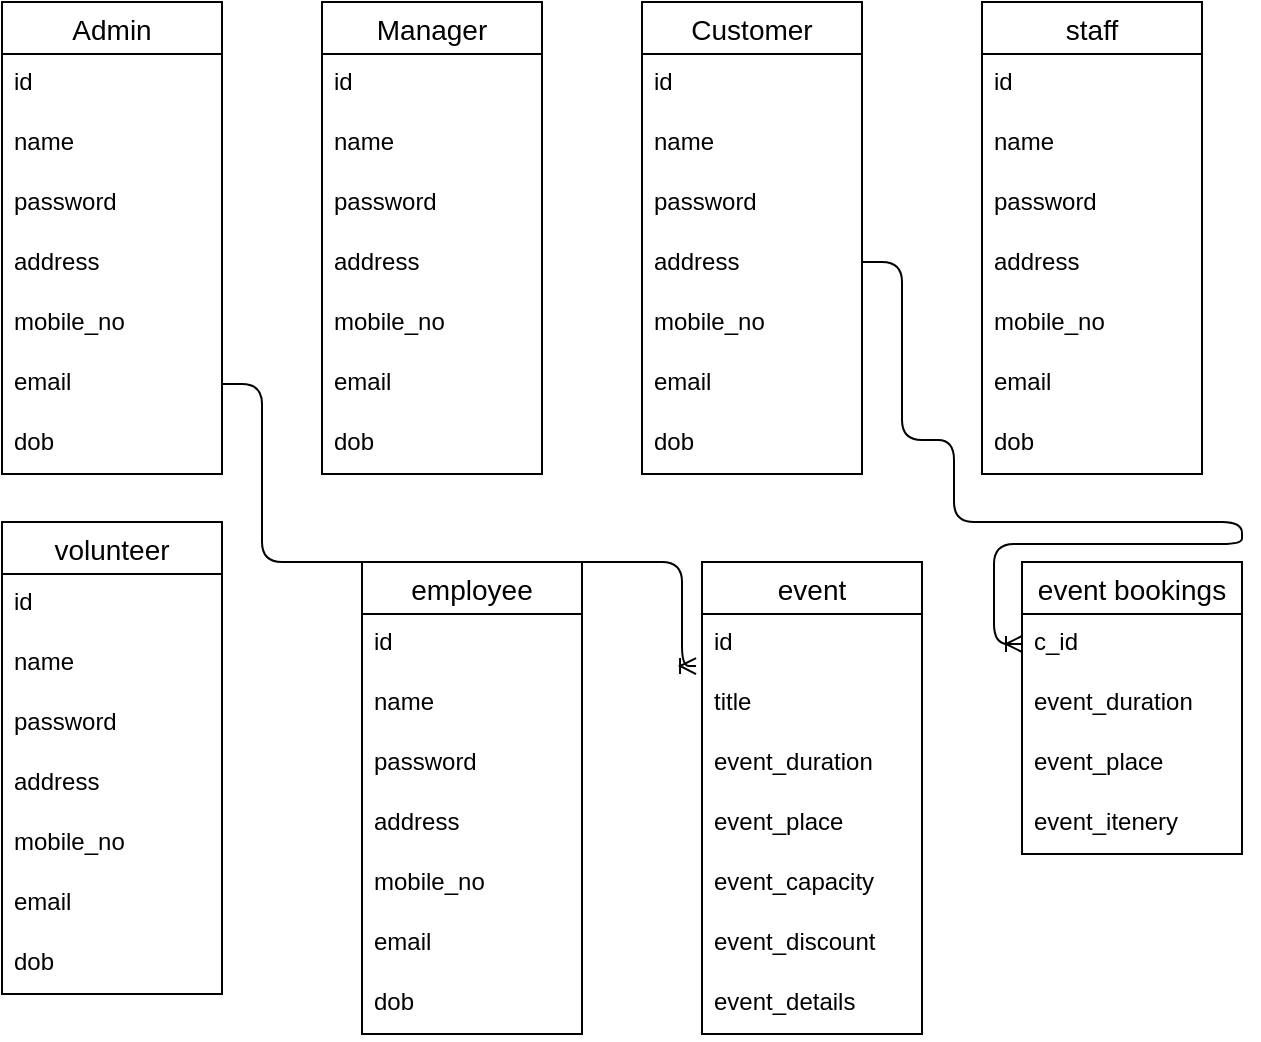 <mxfile version="14.6.0" type="github">
  <diagram id="kwbziUqv7efPVH0OtAez" name="Page-1">
    <mxGraphModel dx="868" dy="482" grid="1" gridSize="10" guides="1" tooltips="1" connect="1" arrows="1" fold="1" page="1" pageScale="1" pageWidth="850" pageHeight="1100" math="0" shadow="0">
      <root>
        <mxCell id="0" />
        <mxCell id="1" parent="0" />
        <mxCell id="MUa_HNoX7yu-5g6jO3wg-1" value="Admin" style="swimlane;fontStyle=0;childLayout=stackLayout;horizontal=1;startSize=26;horizontalStack=0;resizeParent=1;resizeParentMax=0;resizeLast=0;collapsible=1;marginBottom=0;align=center;fontSize=14;" parent="1" vertex="1">
          <mxGeometry x="80" y="80" width="110" height="236" as="geometry" />
        </mxCell>
        <mxCell id="MUa_HNoX7yu-5g6jO3wg-2" value="id" style="text;strokeColor=none;fillColor=none;spacingLeft=4;spacingRight=4;overflow=hidden;rotatable=0;points=[[0,0.5],[1,0.5]];portConstraint=eastwest;fontSize=12;" parent="MUa_HNoX7yu-5g6jO3wg-1" vertex="1">
          <mxGeometry y="26" width="110" height="30" as="geometry" />
        </mxCell>
        <mxCell id="MUa_HNoX7yu-5g6jO3wg-3" value="name" style="text;strokeColor=none;fillColor=none;spacingLeft=4;spacingRight=4;overflow=hidden;rotatable=0;points=[[0,0.5],[1,0.5]];portConstraint=eastwest;fontSize=12;" parent="MUa_HNoX7yu-5g6jO3wg-1" vertex="1">
          <mxGeometry y="56" width="110" height="30" as="geometry" />
        </mxCell>
        <mxCell id="MUa_HNoX7yu-5g6jO3wg-4" value="password" style="text;strokeColor=none;fillColor=none;spacingLeft=4;spacingRight=4;overflow=hidden;rotatable=0;points=[[0,0.5],[1,0.5]];portConstraint=eastwest;fontSize=12;" parent="MUa_HNoX7yu-5g6jO3wg-1" vertex="1">
          <mxGeometry y="86" width="110" height="30" as="geometry" />
        </mxCell>
        <mxCell id="MUa_HNoX7yu-5g6jO3wg-5" value="address" style="text;strokeColor=none;fillColor=none;spacingLeft=4;spacingRight=4;overflow=hidden;rotatable=0;points=[[0,0.5],[1,0.5]];portConstraint=eastwest;fontSize=12;" parent="MUa_HNoX7yu-5g6jO3wg-1" vertex="1">
          <mxGeometry y="116" width="110" height="30" as="geometry" />
        </mxCell>
        <mxCell id="MUa_HNoX7yu-5g6jO3wg-6" value="mobile_no" style="text;strokeColor=none;fillColor=none;spacingLeft=4;spacingRight=4;overflow=hidden;rotatable=0;points=[[0,0.5],[1,0.5]];portConstraint=eastwest;fontSize=12;" parent="MUa_HNoX7yu-5g6jO3wg-1" vertex="1">
          <mxGeometry y="146" width="110" height="30" as="geometry" />
        </mxCell>
        <mxCell id="MUa_HNoX7yu-5g6jO3wg-7" value="email" style="text;strokeColor=none;fillColor=none;spacingLeft=4;spacingRight=4;overflow=hidden;rotatable=0;points=[[0,0.5],[1,0.5]];portConstraint=eastwest;fontSize=12;" parent="MUa_HNoX7yu-5g6jO3wg-1" vertex="1">
          <mxGeometry y="176" width="110" height="30" as="geometry" />
        </mxCell>
        <mxCell id="MUa_HNoX7yu-5g6jO3wg-8" value="dob" style="text;strokeColor=none;fillColor=none;spacingLeft=4;spacingRight=4;overflow=hidden;rotatable=0;points=[[0,0.5],[1,0.5]];portConstraint=eastwest;fontSize=12;" parent="MUa_HNoX7yu-5g6jO3wg-1" vertex="1">
          <mxGeometry y="206" width="110" height="30" as="geometry" />
        </mxCell>
        <mxCell id="VqJevV1jIJvRDieYaU5m-1" value="Manager" style="swimlane;fontStyle=0;childLayout=stackLayout;horizontal=1;startSize=26;horizontalStack=0;resizeParent=1;resizeParentMax=0;resizeLast=0;collapsible=1;marginBottom=0;align=center;fontSize=14;" vertex="1" parent="1">
          <mxGeometry x="240" y="80" width="110" height="236" as="geometry" />
        </mxCell>
        <mxCell id="VqJevV1jIJvRDieYaU5m-2" value="id" style="text;strokeColor=none;fillColor=none;spacingLeft=4;spacingRight=4;overflow=hidden;rotatable=0;points=[[0,0.5],[1,0.5]];portConstraint=eastwest;fontSize=12;" vertex="1" parent="VqJevV1jIJvRDieYaU5m-1">
          <mxGeometry y="26" width="110" height="30" as="geometry" />
        </mxCell>
        <mxCell id="VqJevV1jIJvRDieYaU5m-3" value="name" style="text;strokeColor=none;fillColor=none;spacingLeft=4;spacingRight=4;overflow=hidden;rotatable=0;points=[[0,0.5],[1,0.5]];portConstraint=eastwest;fontSize=12;" vertex="1" parent="VqJevV1jIJvRDieYaU5m-1">
          <mxGeometry y="56" width="110" height="30" as="geometry" />
        </mxCell>
        <mxCell id="VqJevV1jIJvRDieYaU5m-4" value="password" style="text;strokeColor=none;fillColor=none;spacingLeft=4;spacingRight=4;overflow=hidden;rotatable=0;points=[[0,0.5],[1,0.5]];portConstraint=eastwest;fontSize=12;" vertex="1" parent="VqJevV1jIJvRDieYaU5m-1">
          <mxGeometry y="86" width="110" height="30" as="geometry" />
        </mxCell>
        <mxCell id="VqJevV1jIJvRDieYaU5m-5" value="address" style="text;strokeColor=none;fillColor=none;spacingLeft=4;spacingRight=4;overflow=hidden;rotatable=0;points=[[0,0.5],[1,0.5]];portConstraint=eastwest;fontSize=12;" vertex="1" parent="VqJevV1jIJvRDieYaU5m-1">
          <mxGeometry y="116" width="110" height="30" as="geometry" />
        </mxCell>
        <mxCell id="VqJevV1jIJvRDieYaU5m-6" value="mobile_no" style="text;strokeColor=none;fillColor=none;spacingLeft=4;spacingRight=4;overflow=hidden;rotatable=0;points=[[0,0.5],[1,0.5]];portConstraint=eastwest;fontSize=12;" vertex="1" parent="VqJevV1jIJvRDieYaU5m-1">
          <mxGeometry y="146" width="110" height="30" as="geometry" />
        </mxCell>
        <mxCell id="VqJevV1jIJvRDieYaU5m-7" value="email" style="text;strokeColor=none;fillColor=none;spacingLeft=4;spacingRight=4;overflow=hidden;rotatable=0;points=[[0,0.5],[1,0.5]];portConstraint=eastwest;fontSize=12;" vertex="1" parent="VqJevV1jIJvRDieYaU5m-1">
          <mxGeometry y="176" width="110" height="30" as="geometry" />
        </mxCell>
        <mxCell id="VqJevV1jIJvRDieYaU5m-8" value="dob" style="text;strokeColor=none;fillColor=none;spacingLeft=4;spacingRight=4;overflow=hidden;rotatable=0;points=[[0,0.5],[1,0.5]];portConstraint=eastwest;fontSize=12;" vertex="1" parent="VqJevV1jIJvRDieYaU5m-1">
          <mxGeometry y="206" width="110" height="30" as="geometry" />
        </mxCell>
        <mxCell id="VqJevV1jIJvRDieYaU5m-9" value="Customer" style="swimlane;fontStyle=0;childLayout=stackLayout;horizontal=1;startSize=26;horizontalStack=0;resizeParent=1;resizeParentMax=0;resizeLast=0;collapsible=1;marginBottom=0;align=center;fontSize=14;" vertex="1" parent="1">
          <mxGeometry x="400" y="80" width="110" height="236" as="geometry" />
        </mxCell>
        <mxCell id="VqJevV1jIJvRDieYaU5m-10" value="id" style="text;strokeColor=none;fillColor=none;spacingLeft=4;spacingRight=4;overflow=hidden;rotatable=0;points=[[0,0.5],[1,0.5]];portConstraint=eastwest;fontSize=12;" vertex="1" parent="VqJevV1jIJvRDieYaU5m-9">
          <mxGeometry y="26" width="110" height="30" as="geometry" />
        </mxCell>
        <mxCell id="VqJevV1jIJvRDieYaU5m-11" value="name" style="text;strokeColor=none;fillColor=none;spacingLeft=4;spacingRight=4;overflow=hidden;rotatable=0;points=[[0,0.5],[1,0.5]];portConstraint=eastwest;fontSize=12;" vertex="1" parent="VqJevV1jIJvRDieYaU5m-9">
          <mxGeometry y="56" width="110" height="30" as="geometry" />
        </mxCell>
        <mxCell id="VqJevV1jIJvRDieYaU5m-12" value="password" style="text;strokeColor=none;fillColor=none;spacingLeft=4;spacingRight=4;overflow=hidden;rotatable=0;points=[[0,0.5],[1,0.5]];portConstraint=eastwest;fontSize=12;" vertex="1" parent="VqJevV1jIJvRDieYaU5m-9">
          <mxGeometry y="86" width="110" height="30" as="geometry" />
        </mxCell>
        <mxCell id="VqJevV1jIJvRDieYaU5m-13" value="address" style="text;strokeColor=none;fillColor=none;spacingLeft=4;spacingRight=4;overflow=hidden;rotatable=0;points=[[0,0.5],[1,0.5]];portConstraint=eastwest;fontSize=12;" vertex="1" parent="VqJevV1jIJvRDieYaU5m-9">
          <mxGeometry y="116" width="110" height="30" as="geometry" />
        </mxCell>
        <mxCell id="VqJevV1jIJvRDieYaU5m-14" value="mobile_no" style="text;strokeColor=none;fillColor=none;spacingLeft=4;spacingRight=4;overflow=hidden;rotatable=0;points=[[0,0.5],[1,0.5]];portConstraint=eastwest;fontSize=12;" vertex="1" parent="VqJevV1jIJvRDieYaU5m-9">
          <mxGeometry y="146" width="110" height="30" as="geometry" />
        </mxCell>
        <mxCell id="VqJevV1jIJvRDieYaU5m-15" value="email" style="text;strokeColor=none;fillColor=none;spacingLeft=4;spacingRight=4;overflow=hidden;rotatable=0;points=[[0,0.5],[1,0.5]];portConstraint=eastwest;fontSize=12;" vertex="1" parent="VqJevV1jIJvRDieYaU5m-9">
          <mxGeometry y="176" width="110" height="30" as="geometry" />
        </mxCell>
        <mxCell id="VqJevV1jIJvRDieYaU5m-16" value="dob" style="text;strokeColor=none;fillColor=none;spacingLeft=4;spacingRight=4;overflow=hidden;rotatable=0;points=[[0,0.5],[1,0.5]];portConstraint=eastwest;fontSize=12;" vertex="1" parent="VqJevV1jIJvRDieYaU5m-9">
          <mxGeometry y="206" width="110" height="30" as="geometry" />
        </mxCell>
        <mxCell id="VqJevV1jIJvRDieYaU5m-17" value="staff" style="swimlane;fontStyle=0;childLayout=stackLayout;horizontal=1;startSize=26;horizontalStack=0;resizeParent=1;resizeParentMax=0;resizeLast=0;collapsible=1;marginBottom=0;align=center;fontSize=14;" vertex="1" parent="1">
          <mxGeometry x="570" y="80" width="110" height="236" as="geometry" />
        </mxCell>
        <mxCell id="VqJevV1jIJvRDieYaU5m-18" value="id" style="text;strokeColor=none;fillColor=none;spacingLeft=4;spacingRight=4;overflow=hidden;rotatable=0;points=[[0,0.5],[1,0.5]];portConstraint=eastwest;fontSize=12;" vertex="1" parent="VqJevV1jIJvRDieYaU5m-17">
          <mxGeometry y="26" width="110" height="30" as="geometry" />
        </mxCell>
        <mxCell id="VqJevV1jIJvRDieYaU5m-19" value="name" style="text;strokeColor=none;fillColor=none;spacingLeft=4;spacingRight=4;overflow=hidden;rotatable=0;points=[[0,0.5],[1,0.5]];portConstraint=eastwest;fontSize=12;" vertex="1" parent="VqJevV1jIJvRDieYaU5m-17">
          <mxGeometry y="56" width="110" height="30" as="geometry" />
        </mxCell>
        <mxCell id="VqJevV1jIJvRDieYaU5m-20" value="password" style="text;strokeColor=none;fillColor=none;spacingLeft=4;spacingRight=4;overflow=hidden;rotatable=0;points=[[0,0.5],[1,0.5]];portConstraint=eastwest;fontSize=12;" vertex="1" parent="VqJevV1jIJvRDieYaU5m-17">
          <mxGeometry y="86" width="110" height="30" as="geometry" />
        </mxCell>
        <mxCell id="VqJevV1jIJvRDieYaU5m-21" value="address" style="text;strokeColor=none;fillColor=none;spacingLeft=4;spacingRight=4;overflow=hidden;rotatable=0;points=[[0,0.5],[1,0.5]];portConstraint=eastwest;fontSize=12;" vertex="1" parent="VqJevV1jIJvRDieYaU5m-17">
          <mxGeometry y="116" width="110" height="30" as="geometry" />
        </mxCell>
        <mxCell id="VqJevV1jIJvRDieYaU5m-22" value="mobile_no" style="text;strokeColor=none;fillColor=none;spacingLeft=4;spacingRight=4;overflow=hidden;rotatable=0;points=[[0,0.5],[1,0.5]];portConstraint=eastwest;fontSize=12;" vertex="1" parent="VqJevV1jIJvRDieYaU5m-17">
          <mxGeometry y="146" width="110" height="30" as="geometry" />
        </mxCell>
        <mxCell id="VqJevV1jIJvRDieYaU5m-23" value="email" style="text;strokeColor=none;fillColor=none;spacingLeft=4;spacingRight=4;overflow=hidden;rotatable=0;points=[[0,0.5],[1,0.5]];portConstraint=eastwest;fontSize=12;" vertex="1" parent="VqJevV1jIJvRDieYaU5m-17">
          <mxGeometry y="176" width="110" height="30" as="geometry" />
        </mxCell>
        <mxCell id="VqJevV1jIJvRDieYaU5m-24" value="dob" style="text;strokeColor=none;fillColor=none;spacingLeft=4;spacingRight=4;overflow=hidden;rotatable=0;points=[[0,0.5],[1,0.5]];portConstraint=eastwest;fontSize=12;" vertex="1" parent="VqJevV1jIJvRDieYaU5m-17">
          <mxGeometry y="206" width="110" height="30" as="geometry" />
        </mxCell>
        <mxCell id="VqJevV1jIJvRDieYaU5m-25" value="volunteer" style="swimlane;fontStyle=0;childLayout=stackLayout;horizontal=1;startSize=26;horizontalStack=0;resizeParent=1;resizeParentMax=0;resizeLast=0;collapsible=1;marginBottom=0;align=center;fontSize=14;" vertex="1" parent="1">
          <mxGeometry x="80" y="340" width="110" height="236" as="geometry" />
        </mxCell>
        <mxCell id="VqJevV1jIJvRDieYaU5m-26" value="id" style="text;strokeColor=none;fillColor=none;spacingLeft=4;spacingRight=4;overflow=hidden;rotatable=0;points=[[0,0.5],[1,0.5]];portConstraint=eastwest;fontSize=12;" vertex="1" parent="VqJevV1jIJvRDieYaU5m-25">
          <mxGeometry y="26" width="110" height="30" as="geometry" />
        </mxCell>
        <mxCell id="VqJevV1jIJvRDieYaU5m-27" value="name" style="text;strokeColor=none;fillColor=none;spacingLeft=4;spacingRight=4;overflow=hidden;rotatable=0;points=[[0,0.5],[1,0.5]];portConstraint=eastwest;fontSize=12;" vertex="1" parent="VqJevV1jIJvRDieYaU5m-25">
          <mxGeometry y="56" width="110" height="30" as="geometry" />
        </mxCell>
        <mxCell id="VqJevV1jIJvRDieYaU5m-28" value="password" style="text;strokeColor=none;fillColor=none;spacingLeft=4;spacingRight=4;overflow=hidden;rotatable=0;points=[[0,0.5],[1,0.5]];portConstraint=eastwest;fontSize=12;" vertex="1" parent="VqJevV1jIJvRDieYaU5m-25">
          <mxGeometry y="86" width="110" height="30" as="geometry" />
        </mxCell>
        <mxCell id="VqJevV1jIJvRDieYaU5m-29" value="address" style="text;strokeColor=none;fillColor=none;spacingLeft=4;spacingRight=4;overflow=hidden;rotatable=0;points=[[0,0.5],[1,0.5]];portConstraint=eastwest;fontSize=12;" vertex="1" parent="VqJevV1jIJvRDieYaU5m-25">
          <mxGeometry y="116" width="110" height="30" as="geometry" />
        </mxCell>
        <mxCell id="VqJevV1jIJvRDieYaU5m-30" value="mobile_no" style="text;strokeColor=none;fillColor=none;spacingLeft=4;spacingRight=4;overflow=hidden;rotatable=0;points=[[0,0.5],[1,0.5]];portConstraint=eastwest;fontSize=12;" vertex="1" parent="VqJevV1jIJvRDieYaU5m-25">
          <mxGeometry y="146" width="110" height="30" as="geometry" />
        </mxCell>
        <mxCell id="VqJevV1jIJvRDieYaU5m-31" value="email" style="text;strokeColor=none;fillColor=none;spacingLeft=4;spacingRight=4;overflow=hidden;rotatable=0;points=[[0,0.5],[1,0.5]];portConstraint=eastwest;fontSize=12;" vertex="1" parent="VqJevV1jIJvRDieYaU5m-25">
          <mxGeometry y="176" width="110" height="30" as="geometry" />
        </mxCell>
        <mxCell id="VqJevV1jIJvRDieYaU5m-32" value="dob" style="text;strokeColor=none;fillColor=none;spacingLeft=4;spacingRight=4;overflow=hidden;rotatable=0;points=[[0,0.5],[1,0.5]];portConstraint=eastwest;fontSize=12;" vertex="1" parent="VqJevV1jIJvRDieYaU5m-25">
          <mxGeometry y="206" width="110" height="30" as="geometry" />
        </mxCell>
        <mxCell id="VqJevV1jIJvRDieYaU5m-33" value="employee" style="swimlane;fontStyle=0;childLayout=stackLayout;horizontal=1;startSize=26;horizontalStack=0;resizeParent=1;resizeParentMax=0;resizeLast=0;collapsible=1;marginBottom=0;align=center;fontSize=14;" vertex="1" parent="1">
          <mxGeometry x="260" y="360" width="110" height="236" as="geometry" />
        </mxCell>
        <mxCell id="VqJevV1jIJvRDieYaU5m-34" value="id" style="text;strokeColor=none;fillColor=none;spacingLeft=4;spacingRight=4;overflow=hidden;rotatable=0;points=[[0,0.5],[1,0.5]];portConstraint=eastwest;fontSize=12;" vertex="1" parent="VqJevV1jIJvRDieYaU5m-33">
          <mxGeometry y="26" width="110" height="30" as="geometry" />
        </mxCell>
        <mxCell id="VqJevV1jIJvRDieYaU5m-35" value="name" style="text;strokeColor=none;fillColor=none;spacingLeft=4;spacingRight=4;overflow=hidden;rotatable=0;points=[[0,0.5],[1,0.5]];portConstraint=eastwest;fontSize=12;" vertex="1" parent="VqJevV1jIJvRDieYaU5m-33">
          <mxGeometry y="56" width="110" height="30" as="geometry" />
        </mxCell>
        <mxCell id="VqJevV1jIJvRDieYaU5m-36" value="password" style="text;strokeColor=none;fillColor=none;spacingLeft=4;spacingRight=4;overflow=hidden;rotatable=0;points=[[0,0.5],[1,0.5]];portConstraint=eastwest;fontSize=12;" vertex="1" parent="VqJevV1jIJvRDieYaU5m-33">
          <mxGeometry y="86" width="110" height="30" as="geometry" />
        </mxCell>
        <mxCell id="VqJevV1jIJvRDieYaU5m-37" value="address" style="text;strokeColor=none;fillColor=none;spacingLeft=4;spacingRight=4;overflow=hidden;rotatable=0;points=[[0,0.5],[1,0.5]];portConstraint=eastwest;fontSize=12;" vertex="1" parent="VqJevV1jIJvRDieYaU5m-33">
          <mxGeometry y="116" width="110" height="30" as="geometry" />
        </mxCell>
        <mxCell id="VqJevV1jIJvRDieYaU5m-38" value="mobile_no" style="text;strokeColor=none;fillColor=none;spacingLeft=4;spacingRight=4;overflow=hidden;rotatable=0;points=[[0,0.5],[1,0.5]];portConstraint=eastwest;fontSize=12;" vertex="1" parent="VqJevV1jIJvRDieYaU5m-33">
          <mxGeometry y="146" width="110" height="30" as="geometry" />
        </mxCell>
        <mxCell id="VqJevV1jIJvRDieYaU5m-39" value="email" style="text;strokeColor=none;fillColor=none;spacingLeft=4;spacingRight=4;overflow=hidden;rotatable=0;points=[[0,0.5],[1,0.5]];portConstraint=eastwest;fontSize=12;" vertex="1" parent="VqJevV1jIJvRDieYaU5m-33">
          <mxGeometry y="176" width="110" height="30" as="geometry" />
        </mxCell>
        <mxCell id="VqJevV1jIJvRDieYaU5m-40" value="dob" style="text;strokeColor=none;fillColor=none;spacingLeft=4;spacingRight=4;overflow=hidden;rotatable=0;points=[[0,0.5],[1,0.5]];portConstraint=eastwest;fontSize=12;" vertex="1" parent="VqJevV1jIJvRDieYaU5m-33">
          <mxGeometry y="206" width="110" height="30" as="geometry" />
        </mxCell>
        <mxCell id="VqJevV1jIJvRDieYaU5m-41" value="event" style="swimlane;fontStyle=0;childLayout=stackLayout;horizontal=1;startSize=26;horizontalStack=0;resizeParent=1;resizeParentMax=0;resizeLast=0;collapsible=1;marginBottom=0;align=center;fontSize=14;" vertex="1" parent="1">
          <mxGeometry x="430" y="360" width="110" height="236" as="geometry" />
        </mxCell>
        <mxCell id="VqJevV1jIJvRDieYaU5m-42" value="id" style="text;strokeColor=none;fillColor=none;spacingLeft=4;spacingRight=4;overflow=hidden;rotatable=0;points=[[0,0.5],[1,0.5]];portConstraint=eastwest;fontSize=12;" vertex="1" parent="VqJevV1jIJvRDieYaU5m-41">
          <mxGeometry y="26" width="110" height="30" as="geometry" />
        </mxCell>
        <mxCell id="VqJevV1jIJvRDieYaU5m-43" value="title" style="text;strokeColor=none;fillColor=none;spacingLeft=4;spacingRight=4;overflow=hidden;rotatable=0;points=[[0,0.5],[1,0.5]];portConstraint=eastwest;fontSize=12;" vertex="1" parent="VqJevV1jIJvRDieYaU5m-41">
          <mxGeometry y="56" width="110" height="30" as="geometry" />
        </mxCell>
        <mxCell id="VqJevV1jIJvRDieYaU5m-44" value="event_duration" style="text;strokeColor=none;fillColor=none;spacingLeft=4;spacingRight=4;overflow=hidden;rotatable=0;points=[[0,0.5],[1,0.5]];portConstraint=eastwest;fontSize=12;" vertex="1" parent="VqJevV1jIJvRDieYaU5m-41">
          <mxGeometry y="86" width="110" height="30" as="geometry" />
        </mxCell>
        <mxCell id="VqJevV1jIJvRDieYaU5m-48" value="event_place" style="text;strokeColor=none;fillColor=none;spacingLeft=4;spacingRight=4;overflow=hidden;rotatable=0;points=[[0,0.5],[1,0.5]];portConstraint=eastwest;fontSize=12;" vertex="1" parent="VqJevV1jIJvRDieYaU5m-41">
          <mxGeometry y="116" width="110" height="30" as="geometry" />
        </mxCell>
        <mxCell id="VqJevV1jIJvRDieYaU5m-55" value="event_capacity" style="text;strokeColor=none;fillColor=none;spacingLeft=4;spacingRight=4;overflow=hidden;rotatable=0;points=[[0,0.5],[1,0.5]];portConstraint=eastwest;fontSize=12;" vertex="1" parent="VqJevV1jIJvRDieYaU5m-41">
          <mxGeometry y="146" width="110" height="30" as="geometry" />
        </mxCell>
        <mxCell id="VqJevV1jIJvRDieYaU5m-56" value="event_discount" style="text;strokeColor=none;fillColor=none;spacingLeft=4;spacingRight=4;overflow=hidden;rotatable=0;points=[[0,0.5],[1,0.5]];portConstraint=eastwest;fontSize=12;" vertex="1" parent="VqJevV1jIJvRDieYaU5m-41">
          <mxGeometry y="176" width="110" height="30" as="geometry" />
        </mxCell>
        <mxCell id="VqJevV1jIJvRDieYaU5m-57" value="event_details" style="text;strokeColor=none;fillColor=none;spacingLeft=4;spacingRight=4;overflow=hidden;rotatable=0;points=[[0,0.5],[1,0.5]];portConstraint=eastwest;fontSize=12;" vertex="1" parent="VqJevV1jIJvRDieYaU5m-41">
          <mxGeometry y="206" width="110" height="30" as="geometry" />
        </mxCell>
        <mxCell id="VqJevV1jIJvRDieYaU5m-49" value="event bookings" style="swimlane;fontStyle=0;childLayout=stackLayout;horizontal=1;startSize=26;horizontalStack=0;resizeParent=1;resizeParentMax=0;resizeLast=0;collapsible=1;marginBottom=0;align=center;fontSize=14;" vertex="1" parent="1">
          <mxGeometry x="590" y="360" width="110" height="146" as="geometry" />
        </mxCell>
        <mxCell id="VqJevV1jIJvRDieYaU5m-50" value="c_id" style="text;strokeColor=none;fillColor=none;spacingLeft=4;spacingRight=4;overflow=hidden;rotatable=0;points=[[0,0.5],[1,0.5]];portConstraint=eastwest;fontSize=12;" vertex="1" parent="VqJevV1jIJvRDieYaU5m-49">
          <mxGeometry y="26" width="110" height="30" as="geometry" />
        </mxCell>
        <mxCell id="VqJevV1jIJvRDieYaU5m-52" value="event_duration" style="text;strokeColor=none;fillColor=none;spacingLeft=4;spacingRight=4;overflow=hidden;rotatable=0;points=[[0,0.5],[1,0.5]];portConstraint=eastwest;fontSize=12;" vertex="1" parent="VqJevV1jIJvRDieYaU5m-49">
          <mxGeometry y="56" width="110" height="30" as="geometry" />
        </mxCell>
        <mxCell id="VqJevV1jIJvRDieYaU5m-53" value="event_place" style="text;strokeColor=none;fillColor=none;spacingLeft=4;spacingRight=4;overflow=hidden;rotatable=0;points=[[0,0.5],[1,0.5]];portConstraint=eastwest;fontSize=12;" vertex="1" parent="VqJevV1jIJvRDieYaU5m-49">
          <mxGeometry y="86" width="110" height="30" as="geometry" />
        </mxCell>
        <mxCell id="VqJevV1jIJvRDieYaU5m-58" value="event_itenery" style="text;strokeColor=none;fillColor=none;spacingLeft=4;spacingRight=4;overflow=hidden;rotatable=0;points=[[0,0.5],[1,0.5]];portConstraint=eastwest;fontSize=12;" vertex="1" parent="VqJevV1jIJvRDieYaU5m-49">
          <mxGeometry y="116" width="110" height="30" as="geometry" />
        </mxCell>
        <mxCell id="VqJevV1jIJvRDieYaU5m-59" value="" style="edgeStyle=orthogonalEdgeStyle;fontSize=12;html=1;endArrow=ERoneToMany;exitX=1;exitY=0.5;exitDx=0;exitDy=0;entryX=-0.027;entryY=0.867;entryDx=0;entryDy=0;entryPerimeter=0;" edge="1" parent="1" source="MUa_HNoX7yu-5g6jO3wg-7" target="VqJevV1jIJvRDieYaU5m-42">
          <mxGeometry width="100" height="100" relative="1" as="geometry">
            <mxPoint x="330" y="520" as="sourcePoint" />
            <mxPoint x="420" y="370" as="targetPoint" />
            <Array as="points">
              <mxPoint x="210" y="271" />
              <mxPoint x="210" y="360" />
              <mxPoint x="420" y="360" />
              <mxPoint x="420" y="412" />
            </Array>
          </mxGeometry>
        </mxCell>
        <mxCell id="VqJevV1jIJvRDieYaU5m-60" value="" style="edgeStyle=orthogonalEdgeStyle;fontSize=12;html=1;endArrow=ERoneToMany;entryX=0;entryY=0.5;entryDx=0;entryDy=0;" edge="1" parent="1" target="VqJevV1jIJvRDieYaU5m-50">
          <mxGeometry width="100" height="100" relative="1" as="geometry">
            <mxPoint x="510" y="210" as="sourcePoint" />
            <mxPoint x="566" y="401" as="targetPoint" />
            <Array as="points">
              <mxPoint x="530" y="210" />
              <mxPoint x="530" y="299" />
              <mxPoint x="556" y="299" />
              <mxPoint x="556" y="340" />
              <mxPoint x="700" y="340" />
              <mxPoint x="700" y="351" />
              <mxPoint x="576" y="351" />
              <mxPoint x="576" y="401" />
            </Array>
          </mxGeometry>
        </mxCell>
      </root>
    </mxGraphModel>
  </diagram>
</mxfile>
